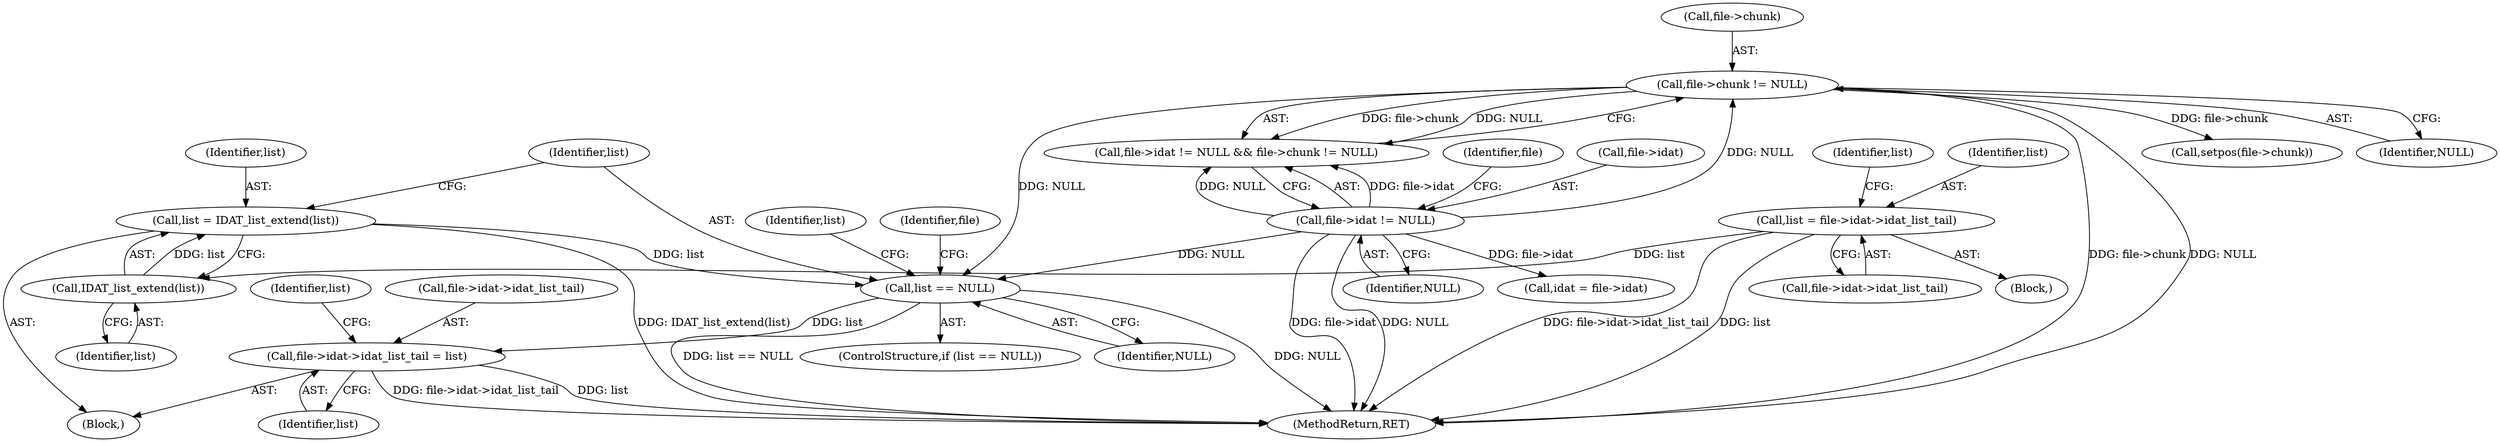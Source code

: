digraph "0_Android_9d4853418ab2f754c2b63e091c29c5529b8b86ca_171@pointer" {
"1000163" [label="(Call,file->idat->idat_list_tail = list)"];
"1000151" [label="(Call,list == NULL)"];
"1000146" [label="(Call,list = IDAT_list_extend(list))"];
"1000148" [label="(Call,IDAT_list_extend(list))"];
"1000130" [label="(Call,list = file->idat->idat_list_tail)"];
"1000125" [label="(Call,file->chunk != NULL)"];
"1000120" [label="(Call,file->idat != NULL)"];
"1000147" [label="(Identifier,list)"];
"1000155" [label="(Identifier,file)"];
"1000169" [label="(Identifier,list)"];
"1000120" [label="(Call,file->idat != NULL)"];
"1000296" [label="(MethodReturn,RET)"];
"1000173" [label="(Identifier,list)"];
"1000127" [label="(Identifier,file)"];
"1000145" [label="(Block,)"];
"1000130" [label="(Call,list = file->idat->idat_list_tail)"];
"1000149" [label="(Identifier,list)"];
"1000151" [label="(Call,list == NULL)"];
"1000126" [label="(Call,file->chunk)"];
"1000164" [label="(Call,file->idat->idat_list_tail)"];
"1000192" [label="(Call,setpos(file->chunk))"];
"1000148" [label="(Call,IDAT_list_extend(list))"];
"1000116" [label="(Block,)"];
"1000131" [label="(Identifier,list)"];
"1000243" [label="(Call,idat = file->idat)"];
"1000125" [label="(Call,file->chunk != NULL)"];
"1000132" [label="(Call,file->idat->idat_list_tail)"];
"1000153" [label="(Identifier,NULL)"];
"1000160" [label="(Identifier,list)"];
"1000129" [label="(Identifier,NULL)"];
"1000150" [label="(ControlStructure,if (list == NULL))"];
"1000146" [label="(Call,list = IDAT_list_extend(list))"];
"1000163" [label="(Call,file->idat->idat_list_tail = list)"];
"1000119" [label="(Call,file->idat != NULL && file->chunk != NULL)"];
"1000124" [label="(Identifier,NULL)"];
"1000140" [label="(Identifier,list)"];
"1000121" [label="(Call,file->idat)"];
"1000152" [label="(Identifier,list)"];
"1000163" -> "1000145"  [label="AST: "];
"1000163" -> "1000169"  [label="CFG: "];
"1000164" -> "1000163"  [label="AST: "];
"1000169" -> "1000163"  [label="AST: "];
"1000173" -> "1000163"  [label="CFG: "];
"1000163" -> "1000296"  [label="DDG: file->idat->idat_list_tail"];
"1000163" -> "1000296"  [label="DDG: list"];
"1000151" -> "1000163"  [label="DDG: list"];
"1000151" -> "1000150"  [label="AST: "];
"1000151" -> "1000153"  [label="CFG: "];
"1000152" -> "1000151"  [label="AST: "];
"1000153" -> "1000151"  [label="AST: "];
"1000155" -> "1000151"  [label="CFG: "];
"1000160" -> "1000151"  [label="CFG: "];
"1000151" -> "1000296"  [label="DDG: list == NULL"];
"1000151" -> "1000296"  [label="DDG: NULL"];
"1000146" -> "1000151"  [label="DDG: list"];
"1000125" -> "1000151"  [label="DDG: NULL"];
"1000120" -> "1000151"  [label="DDG: NULL"];
"1000146" -> "1000145"  [label="AST: "];
"1000146" -> "1000148"  [label="CFG: "];
"1000147" -> "1000146"  [label="AST: "];
"1000148" -> "1000146"  [label="AST: "];
"1000152" -> "1000146"  [label="CFG: "];
"1000146" -> "1000296"  [label="DDG: IDAT_list_extend(list)"];
"1000148" -> "1000146"  [label="DDG: list"];
"1000148" -> "1000149"  [label="CFG: "];
"1000149" -> "1000148"  [label="AST: "];
"1000130" -> "1000148"  [label="DDG: list"];
"1000130" -> "1000116"  [label="AST: "];
"1000130" -> "1000132"  [label="CFG: "];
"1000131" -> "1000130"  [label="AST: "];
"1000132" -> "1000130"  [label="AST: "];
"1000140" -> "1000130"  [label="CFG: "];
"1000130" -> "1000296"  [label="DDG: file->idat->idat_list_tail"];
"1000130" -> "1000296"  [label="DDG: list"];
"1000125" -> "1000119"  [label="AST: "];
"1000125" -> "1000129"  [label="CFG: "];
"1000126" -> "1000125"  [label="AST: "];
"1000129" -> "1000125"  [label="AST: "];
"1000119" -> "1000125"  [label="CFG: "];
"1000125" -> "1000296"  [label="DDG: file->chunk"];
"1000125" -> "1000296"  [label="DDG: NULL"];
"1000125" -> "1000119"  [label="DDG: file->chunk"];
"1000125" -> "1000119"  [label="DDG: NULL"];
"1000120" -> "1000125"  [label="DDG: NULL"];
"1000125" -> "1000192"  [label="DDG: file->chunk"];
"1000120" -> "1000119"  [label="AST: "];
"1000120" -> "1000124"  [label="CFG: "];
"1000121" -> "1000120"  [label="AST: "];
"1000124" -> "1000120"  [label="AST: "];
"1000127" -> "1000120"  [label="CFG: "];
"1000119" -> "1000120"  [label="CFG: "];
"1000120" -> "1000296"  [label="DDG: file->idat"];
"1000120" -> "1000296"  [label="DDG: NULL"];
"1000120" -> "1000119"  [label="DDG: file->idat"];
"1000120" -> "1000119"  [label="DDG: NULL"];
"1000120" -> "1000243"  [label="DDG: file->idat"];
}
